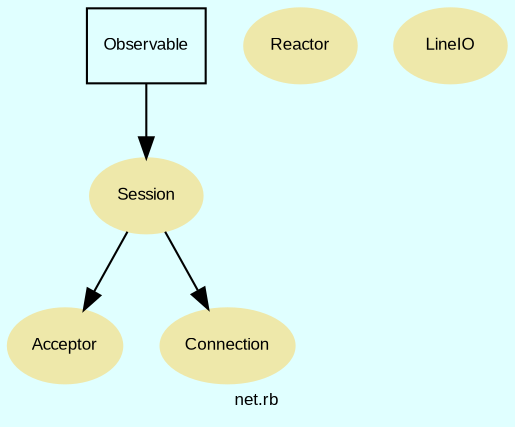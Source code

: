 digraph TopLevel {
    compound = true
    bgcolor = lightcyan1
    fontname = Arial
    fontsize = 8
    label = "net.rb"
    node [
        fontname = Arial,
        fontsize = 8,
        color = black
    ]

    Acceptor [
        fontcolor = black,
        URL = "classes/Acceptor.html",
        shape = ellipse,
        color = palegoldenrod,
        style = filled,
        label = "Acceptor"
    ]

    Reactor [
        fontcolor = black,
        URL = "classes/Reactor.html",
        shape = ellipse,
        color = palegoldenrod,
        style = filled,
        label = "Reactor"
    ]

    Session [
        fontcolor = black,
        URL = "classes/Session.html",
        shape = ellipse,
        color = palegoldenrod,
        style = filled,
        label = "Session"
    ]

    Connection [
        fontcolor = black,
        URL = "classes/Connection.html",
        shape = ellipse,
        color = palegoldenrod,
        style = filled,
        label = "Connection"
    ]

    LineIO [
        fontcolor = black,
        URL = "classes/LineIO.html",
        shape = ellipse,
        color = palegoldenrod,
        style = filled,
        label = "LineIO"
    ]

    Session -> Acceptor [

    ]

    Observable [
        URL = "classes/Observable.html",
        shape = box,
        label = "Observable"
    ]

    Observable -> Session [

    ]

    Session -> Connection [

    ]

}

